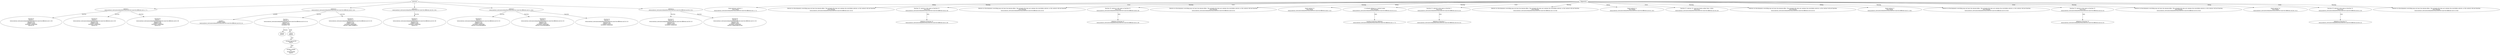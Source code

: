 strict digraph "tests/contract_testcases/solana/functions/selectors-must-be-different.sol" {
	contract [label="contract c\ntests/contract_testcases/solana/functions/selectors-must-be-different.sol:1:1-7:2"]
	f1 [label="function f1\ncontract: c\ntests/contract_testcases/solana/functions/selectors-must-be-different.sol:2:2-39\nsignature f1()\nvisibility public\nmutability nonpayable\nselector 01"]
	f2 [label="function f2\ncontract: c\ntests/contract_testcases/solana/functions/selectors-must-be-different.sol:4:2-39\nsignature f2()\nvisibility public\nmutability nonpayable\nselector 01"]
	f3 [label="function f3\ncontract: c\ntests/contract_testcases/solana/functions/selectors-must-be-different.sol:6:2-39\nsignature f3()\nvisibility public\nmutability nonpayable\nselector 01"]
	contract_5 [label="contract d\ntests/contract_testcases/solana/functions/selectors-must-be-different.sol:9:1-14:2"]
	var [label="variable c\nvisibility public\ntests/contract_testcases/solana/functions/selectors-must-be-different.sol:10:2-14"]
	c [label="function c\ncontract: d\ntests/contract_testcases/solana/functions/selectors-must-be-different.sol:10:13-14\nsignature c()\nvisibility public\nmutability view"]
	returns [label="returns\nint256 "]
	return [label="return\nimplicit"]
	storage_load [label="storage load int256\nimplicit"]
	storage_var [label="storage variable\nd.c\nint256 storage\nimplicit"]
	f1_12 [label="function f1\ncontract: d\ntests/contract_testcases/solana/functions/selectors-must-be-different.sol:13:2-53\nsignature f1()\nvisibility public\nmutability nonpayable\nselector 13fbd725feff6e10"]
	contract_13 [label="contract e\ntests/contract_testcases/solana/functions/selectors-must-be-different.sol:16:1-19:2"]
	f1_14 [label="function f1\ncontract: e\ntests/contract_testcases/solana/functions/selectors-must-be-different.sol:18:2-39\nsignature f1()\nvisibility public\nmutability nonpayable\nselector 01"]
	contract_15 [label="contract f\ntests/contract_testcases/solana/functions/selectors-must-be-different.sol:21:1-26:2"]
	f1_16 [label="function f1\ncontract: f\ntests/contract_testcases/solana/functions/selectors-must-be-different.sol:23:2-53\nsignature f1()\nvisibility public\nmutability nonpayable\nselector 41424344caffee00"]
	f2_17 [label="function f2\ncontract: f\ntests/contract_testcases/solana/functions/selectors-must-be-different.sol:24:2-53\nsignature f2()\nvisibility public\nmutability nonpayable\nselector 41424344caffee00"]
	f3_18 [label="function f3\ncontract: f\ntests/contract_testcases/solana/functions/selectors-must-be-different.sol:25:2-22\nsignature f3()\nvisibility public\nmutability nonpayable"]
	contract_19 [label="contract g\ntests/contract_testcases/solana/functions/selectors-must-be-different.sol:28:1-32:2"]
	f1_20 [label="function f1\ncontract: g\ntests/contract_testcases/solana/functions/selectors-must-be-different.sol:29:2-22\nsignature f1()\nvisibility public\nmutability nonpayable"]
	f3_21 [label="function f3\ncontract: g\ntests/contract_testcases/solana/functions/selectors-must-be-different.sol:31:2-53\nsignature f3()\nvisibility public\nmutability nonpayable\nselector 1b494cee9c541e94"]
	diagnostic [label="found abstract contract 'c'\nlevel Debug\ntests/contract_testcases/solana/functions/selectors-must-be-different.sol:1:1-7:2"]
	diagnostic_24 [label="Selector (or discriminator) overriding may not have the desired effect. The metadata file does not contains the overridden selector, so the contract will not function.\nlevel Warning\ntests/contract_testcases/solana/functions/selectors-must-be-different.sol:2:16-32"]
	diagnostic_25 [label="function 'f2' selector is the same as function 'f1'\nlevel Error\ntests/contract_testcases/solana/functions/selectors-must-be-different.sol:4:2-39"]
	note [label="definition of function 'f1'\ntests/contract_testcases/solana/functions/selectors-must-be-different.sol:2:2-39"]
	diagnostic_27 [label="Selector (or discriminator) overriding may not have the desired effect. The metadata file does not contains the overridden selector, so the contract will not function.\nlevel Warning\ntests/contract_testcases/solana/functions/selectors-must-be-different.sol:4:16-32"]
	diagnostic_28 [label="function 'f3' selector is the same as function 'f1'\nlevel Error\ntests/contract_testcases/solana/functions/selectors-must-be-different.sol:6:2-39"]
	note_29 [label="definition of function 'f1'\ntests/contract_testcases/solana/functions/selectors-must-be-different.sol:2:2-39"]
	diagnostic_30 [label="Selector (or discriminator) overriding may not have the desired effect. The metadata file does not contains the overridden selector, so the contract will not function.\nlevel Warning\ntests/contract_testcases/solana/functions/selectors-must-be-different.sol:6:16-32"]
	diagnostic_31 [label="found contract 'd'\nlevel Debug\ntests/contract_testcases/solana/functions/selectors-must-be-different.sol:9:1-14:2"]
	diagnostic_32 [label="c is already defined as a contract name\nlevel Warning\ntests/contract_testcases/solana/functions/selectors-must-be-different.sol:10:13-14"]
	note_33 [label="location of previous definition\ntests/contract_testcases/solana/functions/selectors-must-be-different.sol:1:1-7:2"]
	diagnostic_34 [label="function 'f1' selector is the same as function 'c'\nlevel Error\ntests/contract_testcases/solana/functions/selectors-must-be-different.sol:13:2-53"]
	note_35 [label="definition of function 'c'\ntests/contract_testcases/solana/functions/selectors-must-be-different.sol:10:13-14"]
	diagnostic_36 [label="Selector (or discriminator) overriding may not have the desired effect. The metadata file does not contains the overridden selector, so the contract will not function.\nlevel Warning\ntests/contract_testcases/solana/functions/selectors-must-be-different.sol:13:16-46"]
	diagnostic_37 [label="found contract 'e'\nlevel Debug\ntests/contract_testcases/solana/functions/selectors-must-be-different.sol:16:1-19:2"]
	diagnostic_38 [label="function 'f1' selector '01' must be 8 bytes rather than 1 bytes\nlevel Error\ntests/contract_testcases/solana/functions/selectors-must-be-different.sol:18:2-39"]
	diagnostic_39 [label="Selector (or discriminator) overriding may not have the desired effect. The metadata file does not contains the overridden selector, so the contract will not function.\nlevel Warning\ntests/contract_testcases/solana/functions/selectors-must-be-different.sol:18:16-32"]
	diagnostic_40 [label="found contract 'f'\nlevel Debug\ntests/contract_testcases/solana/functions/selectors-must-be-different.sol:21:1-26:2"]
	diagnostic_41 [label="Selector (or discriminator) overriding may not have the desired effect. The metadata file does not contains the overridden selector, so the contract will not function.\nlevel Warning\ntests/contract_testcases/solana/functions/selectors-must-be-different.sol:23:16-46"]
	diagnostic_42 [label="function 'f2' selector is the same as function 'f1'\nlevel Error\ntests/contract_testcases/solana/functions/selectors-must-be-different.sol:24:2-53"]
	note_43 [label="definition of function 'f1'\ntests/contract_testcases/solana/functions/selectors-must-be-different.sol:23:2-53"]
	diagnostic_44 [label="Selector (or discriminator) overriding may not have the desired effect. The metadata file does not contains the overridden selector, so the contract will not function.\nlevel Warning\ntests/contract_testcases/solana/functions/selectors-must-be-different.sol:24:16-46"]
	diagnostic_45 [label="found contract 'g'\nlevel Debug\ntests/contract_testcases/solana/functions/selectors-must-be-different.sol:28:1-32:2"]
	diagnostic_46 [label="function 'f3' selector is the same as function 'f1'\nlevel Error\ntests/contract_testcases/solana/functions/selectors-must-be-different.sol:31:2-53"]
	note_47 [label="definition of function 'f1'\ntests/contract_testcases/solana/functions/selectors-must-be-different.sol:29:2-22"]
	diagnostic_48 [label="Selector (or discriminator) overriding may not have the desired effect. The metadata file does not contains the overridden selector, so the contract will not function.\nlevel Warning\ntests/contract_testcases/solana/functions/selectors-must-be-different.sol:31:16-46"]
	contracts -> contract
	contract -> f1 [label="function"]
	contract -> f2 [label="function"]
	contract -> f3 [label="function"]
	contracts -> contract_5
	contract_5 -> var [label="variable"]
	contract_5 -> c [label="function"]
	c -> returns [label="returns"]
	c -> return [label="body"]
	return -> storage_load [label="expr"]
	storage_load -> storage_var [label="expr"]
	contract_5 -> f1_12 [label="function"]
	contracts -> contract_13
	contract_13 -> f1_14 [label="function"]
	contracts -> contract_15
	contract_15 -> f1_16 [label="function"]
	contract_15 -> f2_17 [label="function"]
	contract_15 -> f3_18 [label="function"]
	contracts -> contract_19
	contract_19 -> f1_20 [label="function"]
	contract_19 -> f3_21 [label="function"]
	diagnostics -> diagnostic [label="Debug"]
	diagnostics -> diagnostic_24 [label="Warning"]
	diagnostics -> diagnostic_25 [label="Error"]
	diagnostic_25 -> note [label="note"]
	diagnostics -> diagnostic_27 [label="Warning"]
	diagnostics -> diagnostic_28 [label="Error"]
	diagnostic_28 -> note_29 [label="note"]
	diagnostics -> diagnostic_30 [label="Warning"]
	diagnostics -> diagnostic_31 [label="Debug"]
	diagnostics -> diagnostic_32 [label="Warning"]
	diagnostic_32 -> note_33 [label="note"]
	diagnostics -> diagnostic_34 [label="Error"]
	diagnostic_34 -> note_35 [label="note"]
	diagnostics -> diagnostic_36 [label="Warning"]
	diagnostics -> diagnostic_37 [label="Debug"]
	diagnostics -> diagnostic_38 [label="Error"]
	diagnostics -> diagnostic_39 [label="Warning"]
	diagnostics -> diagnostic_40 [label="Debug"]
	diagnostics -> diagnostic_41 [label="Warning"]
	diagnostics -> diagnostic_42 [label="Error"]
	diagnostic_42 -> note_43 [label="note"]
	diagnostics -> diagnostic_44 [label="Warning"]
	diagnostics -> diagnostic_45 [label="Debug"]
	diagnostics -> diagnostic_46 [label="Error"]
	diagnostic_46 -> note_47 [label="note"]
	diagnostics -> diagnostic_48 [label="Warning"]
}
